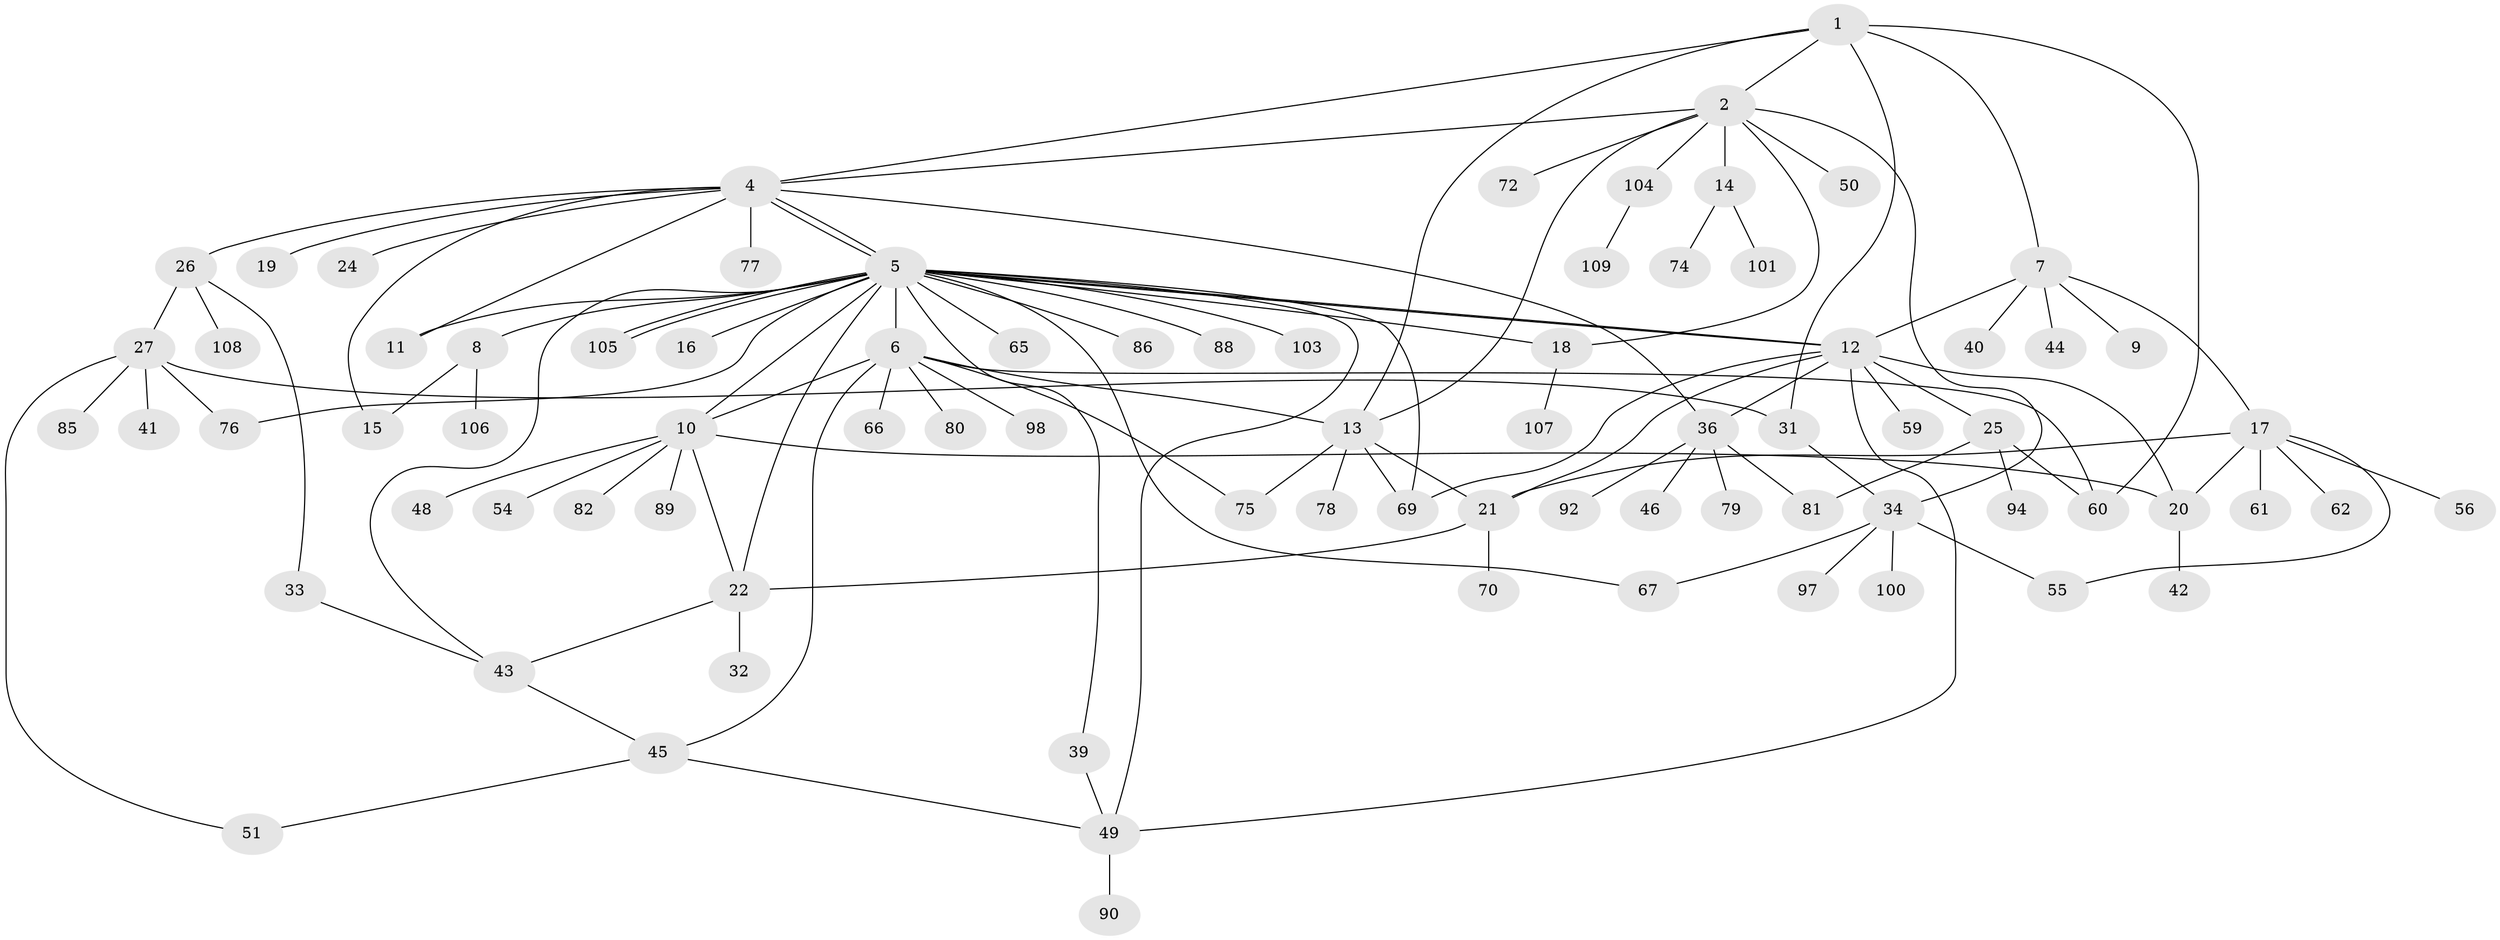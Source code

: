 // original degree distribution, {5: 0.05504587155963303, 10: 0.01834862385321101, 3: 0.05504587155963303, 12: 0.009174311926605505, 25: 0.009174311926605505, 9: 0.009174311926605505, 6: 0.027522935779816515, 4: 0.08256880733944955, 1: 0.47706422018348627, 2: 0.22935779816513763, 8: 0.009174311926605505, 7: 0.01834862385321101}
// Generated by graph-tools (version 1.1) at 2025/11/02/27/25 16:11:09]
// undirected, 82 vertices, 117 edges
graph export_dot {
graph [start="1"]
  node [color=gray90,style=filled];
  1 [super="+3"];
  2 [super="+102"];
  4 [super="+83"];
  5 [super="+57"];
  6 [super="+58"];
  7 [super="+52"];
  8 [super="+68"];
  9;
  10 [super="+38"];
  11;
  12;
  13 [super="+64"];
  14 [super="+23"];
  15;
  16;
  17 [super="+84"];
  18;
  19;
  20 [super="+30"];
  21 [super="+53"];
  22 [super="+63"];
  24;
  25 [super="+29"];
  26 [super="+99"];
  27 [super="+28"];
  31 [super="+47"];
  32;
  33;
  34 [super="+35"];
  36 [super="+37"];
  39;
  40;
  41;
  42;
  43;
  44;
  45 [super="+73"];
  46;
  48;
  49 [super="+87"];
  50;
  51;
  54;
  55;
  56;
  59 [super="+71"];
  60 [super="+96"];
  61;
  62;
  65;
  66;
  67 [super="+95"];
  69 [super="+91"];
  70;
  72;
  74;
  75 [super="+93"];
  76;
  77;
  78;
  79;
  80;
  81;
  82;
  85;
  86;
  88;
  89;
  90;
  92;
  94;
  97;
  98;
  100;
  101;
  103;
  104;
  105;
  106;
  107;
  108;
  109;
  1 -- 2;
  1 -- 13;
  1 -- 31;
  1 -- 60;
  1 -- 4;
  1 -- 7;
  2 -- 4;
  2 -- 13;
  2 -- 14;
  2 -- 18;
  2 -- 34;
  2 -- 50;
  2 -- 72;
  2 -- 104;
  4 -- 5;
  4 -- 5;
  4 -- 11;
  4 -- 15;
  4 -- 19;
  4 -- 24;
  4 -- 26;
  4 -- 36;
  4 -- 77;
  5 -- 6;
  5 -- 8;
  5 -- 10;
  5 -- 11;
  5 -- 12;
  5 -- 12;
  5 -- 16;
  5 -- 18;
  5 -- 22;
  5 -- 39;
  5 -- 43;
  5 -- 49;
  5 -- 65;
  5 -- 67;
  5 -- 69;
  5 -- 76;
  5 -- 86;
  5 -- 88;
  5 -- 103;
  5 -- 105;
  5 -- 105;
  6 -- 10;
  6 -- 13;
  6 -- 60;
  6 -- 66;
  6 -- 75;
  6 -- 98;
  6 -- 80;
  6 -- 45;
  7 -- 9;
  7 -- 17;
  7 -- 40;
  7 -- 44;
  7 -- 12;
  8 -- 15;
  8 -- 106;
  10 -- 82;
  10 -- 48;
  10 -- 20;
  10 -- 22;
  10 -- 54;
  10 -- 89;
  12 -- 20;
  12 -- 21;
  12 -- 25;
  12 -- 36;
  12 -- 59;
  12 -- 69;
  12 -- 49;
  13 -- 21;
  13 -- 78;
  13 -- 75;
  13 -- 69;
  14 -- 74;
  14 -- 101;
  17 -- 20;
  17 -- 21;
  17 -- 55;
  17 -- 56;
  17 -- 61;
  17 -- 62;
  18 -- 107;
  20 -- 42;
  21 -- 22;
  21 -- 70;
  22 -- 32;
  22 -- 43;
  25 -- 60;
  25 -- 81;
  25 -- 94;
  26 -- 27 [weight=2];
  26 -- 33;
  26 -- 108;
  27 -- 41;
  27 -- 51;
  27 -- 76;
  27 -- 85;
  27 -- 31;
  31 -- 34;
  33 -- 43;
  34 -- 67;
  34 -- 97;
  34 -- 100;
  34 -- 55;
  36 -- 46;
  36 -- 79;
  36 -- 81;
  36 -- 92;
  39 -- 49;
  43 -- 45;
  45 -- 49;
  45 -- 51;
  49 -- 90;
  104 -- 109;
}
